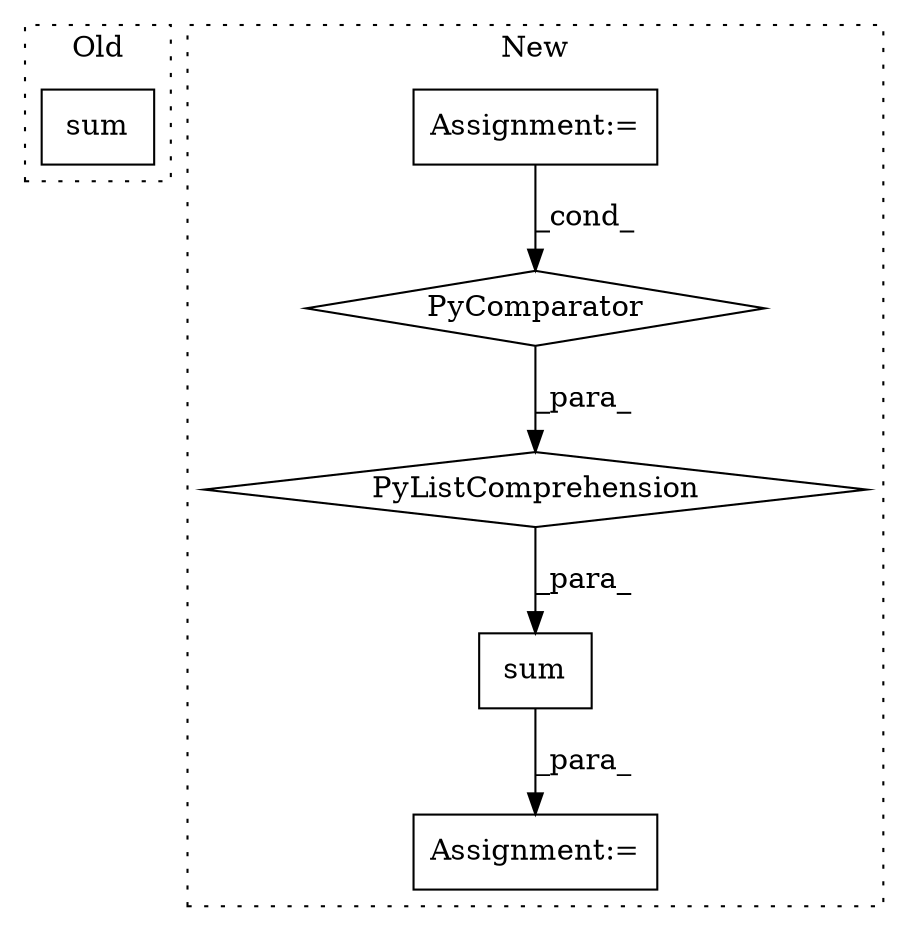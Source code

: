 digraph G {
subgraph cluster0 {
1 [label="sum" a="32" s="1360,1773" l="15,-5" shape="box"];
label = "Old";
style="dotted";
}
subgraph cluster1 {
2 [label="PyListComprehension" a="109" s="2083" l="177" shape="diamond"];
3 [label="PyComparator" a="113" s="2213" l="34" shape="diamond"];
4 [label="Assignment:=" a="7" s="1991" l="1" shape="box"];
5 [label="Assignment:=" a="7" s="2213" l="34" shape="box"];
6 [label="sum" a="32" s="2063,2257" l="20,1" shape="box"];
label = "New";
style="dotted";
}
2 -> 6 [label="_para_"];
3 -> 2 [label="_para_"];
5 -> 3 [label="_cond_"];
6 -> 4 [label="_para_"];
}